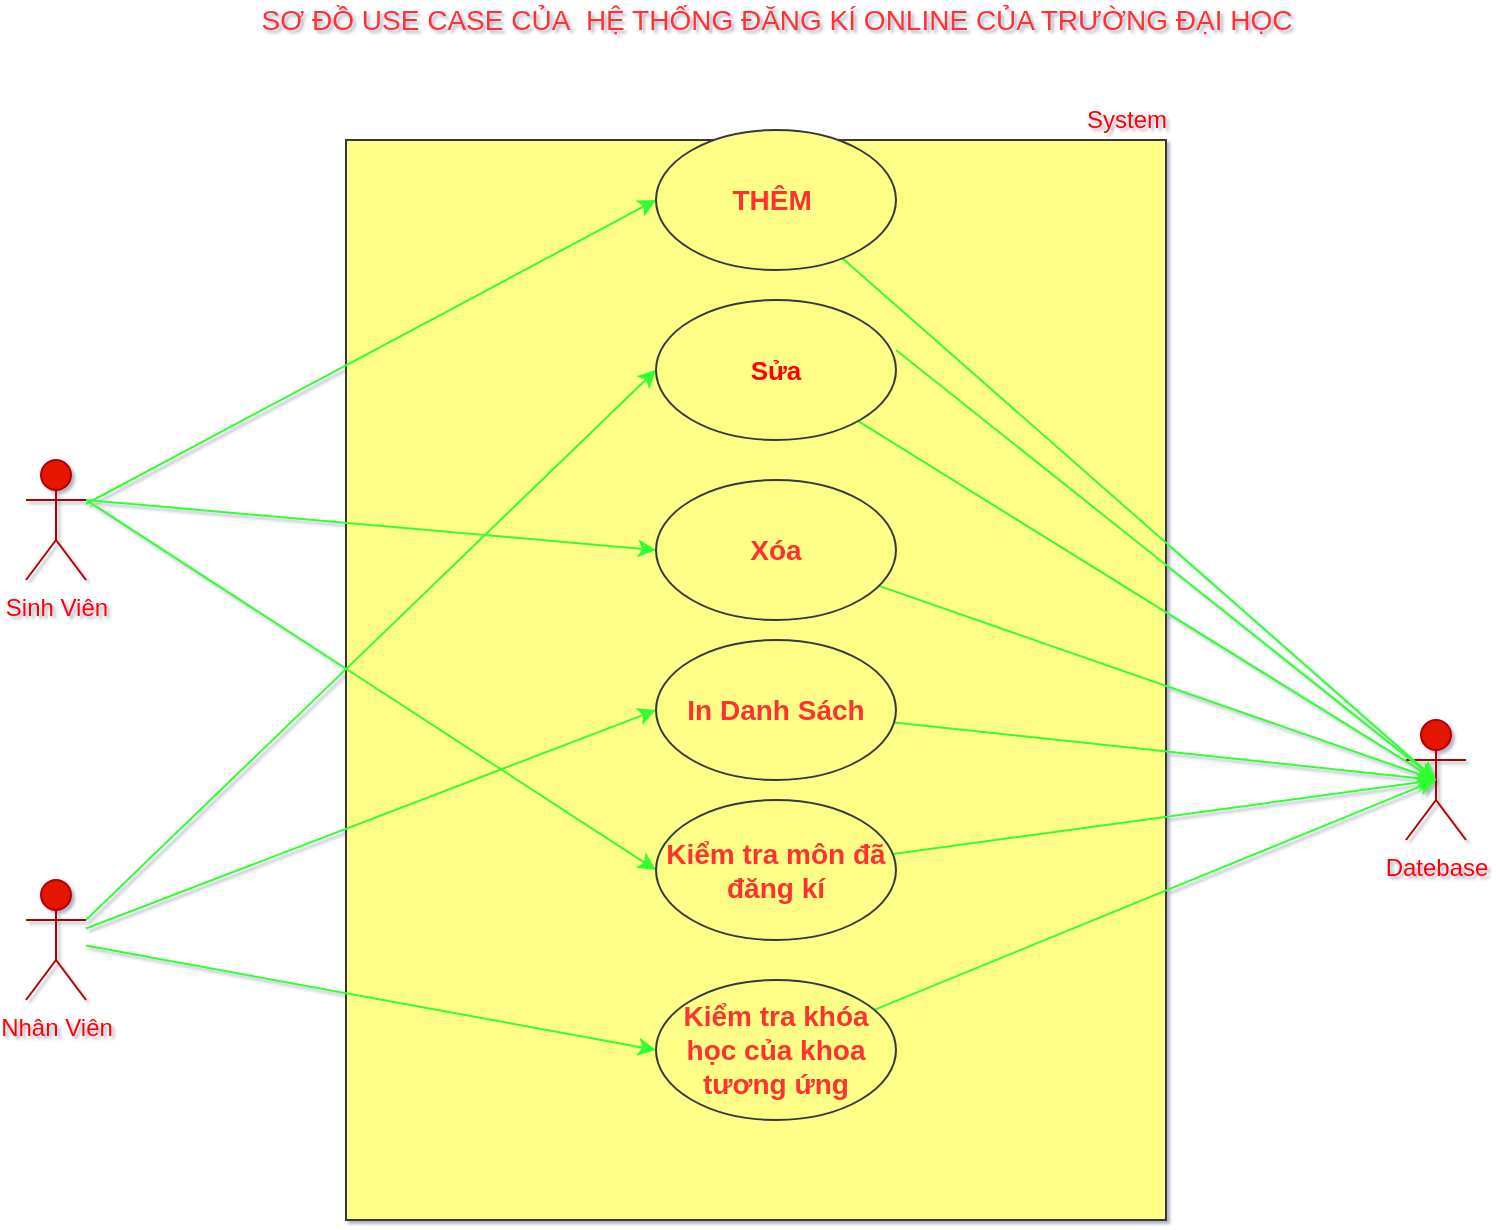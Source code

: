 <mxfile>
    <diagram name="UC lap 1.1" id="BaKB5xQlS7AyTsy6IDyh">
        <mxGraphModel dx="990" dy="567" grid="1" gridSize="10" guides="1" tooltips="1" connect="1" arrows="1" fold="1" page="1" pageScale="1" pageWidth="850" pageHeight="1100" background="#ffffff" math="0" shadow="1">
            <root>
                <mxCell id="HywjJnOVn50r_yaGMCUA-0"/>
                <mxCell id="HywjJnOVn50r_yaGMCUA-1" parent="HywjJnOVn50r_yaGMCUA-0"/>
                <mxCell id="HywjJnOVn50r_yaGMCUA-2" value="" style="whiteSpace=wrap;html=1;fillColor=#ffff88;strokeColor=#36393d;" parent="HywjJnOVn50r_yaGMCUA-1" vertex="1">
                    <mxGeometry x="210" y="110" width="410" height="540" as="geometry"/>
                </mxCell>
                <mxCell id="HywjJnOVn50r_yaGMCUA-6" value="System" style="text;html=1;align=center;verticalAlign=middle;resizable=0;points=[];autosize=1;strokeColor=none;fillColor=none;fontColor=#FF0000;" parent="HywjJnOVn50r_yaGMCUA-1" vertex="1">
                    <mxGeometry x="570" y="90" width="60" height="20" as="geometry"/>
                </mxCell>
                <mxCell id="57SZEl9mLYuHyeJzLV1E-9" style="edgeStyle=none;html=1;entryX=0;entryY=0.5;entryDx=0;entryDy=0;fontColor=#FF0000;strokeColor=#33FF33;" parent="HywjJnOVn50r_yaGMCUA-1" source="HywjJnOVn50r_yaGMCUA-8" target="HywjJnOVn50r_yaGMCUA-14" edge="1">
                    <mxGeometry relative="1" as="geometry"/>
                </mxCell>
                <mxCell id="57SZEl9mLYuHyeJzLV1E-10" style="edgeStyle=none;html=1;exitX=1;exitY=0.333;exitDx=0;exitDy=0;exitPerimeter=0;entryX=0;entryY=0.5;entryDx=0;entryDy=0;fontColor=#FF0000;strokeColor=#33FF33;" parent="HywjJnOVn50r_yaGMCUA-1" source="HywjJnOVn50r_yaGMCUA-8" target="HywjJnOVn50r_yaGMCUA-20" edge="1">
                    <mxGeometry relative="1" as="geometry"/>
                </mxCell>
                <mxCell id="57SZEl9mLYuHyeJzLV1E-15" style="edgeStyle=none;html=1;exitX=1;exitY=0.333;exitDx=0;exitDy=0;exitPerimeter=0;entryX=0;entryY=0.5;entryDx=0;entryDy=0;fontColor=#FF0000;strokeColor=#33FF33;" parent="HywjJnOVn50r_yaGMCUA-1" source="HywjJnOVn50r_yaGMCUA-8" target="57SZEl9mLYuHyeJzLV1E-1" edge="1">
                    <mxGeometry relative="1" as="geometry"/>
                </mxCell>
                <mxCell id="HywjJnOVn50r_yaGMCUA-8" value="&lt;font color=&quot;#ff0000&quot;&gt;Sinh Viên&lt;/font&gt;" style="shape=umlActor;verticalLabelPosition=bottom;verticalAlign=top;html=1;fillColor=#e51400;fontColor=#ffffff;strokeColor=#B20000;" parent="HywjJnOVn50r_yaGMCUA-1" vertex="1">
                    <mxGeometry x="50" y="270" width="30" height="60" as="geometry"/>
                </mxCell>
                <mxCell id="57SZEl9mLYuHyeJzLV1E-12" style="edgeStyle=none;html=1;entryX=0;entryY=0.5;entryDx=0;entryDy=0;fontColor=#FF0000;strokeColor=#33FF33;" parent="HywjJnOVn50r_yaGMCUA-1" source="HywjJnOVn50r_yaGMCUA-11" target="57SZEl9mLYuHyeJzLV1E-0" edge="1">
                    <mxGeometry relative="1" as="geometry"/>
                </mxCell>
                <mxCell id="57SZEl9mLYuHyeJzLV1E-13" style="edgeStyle=none;html=1;entryX=0;entryY=0.5;entryDx=0;entryDy=0;fontColor=#FF0000;strokeColor=#33FF33;" parent="HywjJnOVn50r_yaGMCUA-1" source="HywjJnOVn50r_yaGMCUA-11" target="57SZEl9mLYuHyeJzLV1E-3" edge="1">
                    <mxGeometry relative="1" as="geometry"/>
                </mxCell>
                <mxCell id="57SZEl9mLYuHyeJzLV1E-16" style="edgeStyle=none;html=1;exitX=1;exitY=0.333;exitDx=0;exitDy=0;exitPerimeter=0;entryX=0;entryY=0.5;entryDx=0;entryDy=0;fontColor=#FF0000;strokeColor=#33FF33;" parent="HywjJnOVn50r_yaGMCUA-1" source="HywjJnOVn50r_yaGMCUA-11" target="HywjJnOVn50r_yaGMCUA-18" edge="1">
                    <mxGeometry relative="1" as="geometry"/>
                </mxCell>
                <mxCell id="HywjJnOVn50r_yaGMCUA-11" value="&lt;font color=&quot;#ff0000&quot;&gt;Nhân Viên&lt;/font&gt;" style="shape=umlActor;verticalLabelPosition=bottom;verticalAlign=top;html=1;fillColor=#e51400;fontColor=#ffffff;strokeColor=#B20000;" parent="HywjJnOVn50r_yaGMCUA-1" vertex="1">
                    <mxGeometry x="50" y="480" width="30" height="60" as="geometry"/>
                </mxCell>
                <mxCell id="HywjJnOVn50r_yaGMCUA-12" value="&lt;font color=&quot;#ff0000&quot;&gt;Datebase&lt;/font&gt;" style="shape=umlActor;verticalLabelPosition=bottom;verticalAlign=top;html=1;fillColor=#e51400;fontColor=#ffffff;strokeColor=#B20000;" parent="HywjJnOVn50r_yaGMCUA-1" vertex="1">
                    <mxGeometry x="740" y="400" width="30" height="60" as="geometry"/>
                </mxCell>
                <mxCell id="HywjJnOVn50r_yaGMCUA-13" style="edgeStyle=none;html=1;fontSize=14;fontColor=#FF3333;strokeColor=#33FF33;entryX=0.5;entryY=0.5;entryDx=0;entryDy=0;entryPerimeter=0;" parent="HywjJnOVn50r_yaGMCUA-1" source="HywjJnOVn50r_yaGMCUA-14" target="HywjJnOVn50r_yaGMCUA-12" edge="1">
                    <mxGeometry relative="1" as="geometry">
                        <mxPoint x="580" y="200" as="targetPoint"/>
                    </mxGeometry>
                </mxCell>
                <mxCell id="HywjJnOVn50r_yaGMCUA-14" value="&lt;font color=&quot;#ff3333&quot;&gt;&lt;span style=&quot;font-size: 14px&quot;&gt;&lt;b&gt;THÊM&amp;nbsp;&lt;/b&gt;&lt;/span&gt;&lt;/font&gt;" style="ellipse;whiteSpace=wrap;html=1;fontSize=13;fillColor=#ffff88;strokeColor=#36393d;" parent="HywjJnOVn50r_yaGMCUA-1" vertex="1">
                    <mxGeometry x="365" y="105" width="120" height="70" as="geometry"/>
                </mxCell>
                <mxCell id="HywjJnOVn50r_yaGMCUA-15" style="edgeStyle=none;html=1;exitX=1;exitY=0.5;exitDx=0;exitDy=0;fontSize=14;fontColor=#FF3333;strokeColor=#33FF33;entryX=0.5;entryY=0.5;entryDx=0;entryDy=0;entryPerimeter=0;" parent="HywjJnOVn50r_yaGMCUA-1" target="HywjJnOVn50r_yaGMCUA-12" edge="1">
                    <mxGeometry relative="1" as="geometry">
                        <mxPoint x="670" y="270" as="targetPoint"/>
                        <mxPoint x="485" y="215" as="sourcePoint"/>
                    </mxGeometry>
                </mxCell>
                <mxCell id="HywjJnOVn50r_yaGMCUA-17" style="edgeStyle=none;html=1;entryX=0.5;entryY=0.5;entryDx=0;entryDy=0;entryPerimeter=0;fontSize=14;fontColor=#FF3333;strokeColor=#33FF33;" parent="HywjJnOVn50r_yaGMCUA-1" source="HywjJnOVn50r_yaGMCUA-18" target="HywjJnOVn50r_yaGMCUA-12" edge="1">
                    <mxGeometry relative="1" as="geometry"/>
                </mxCell>
                <mxCell id="HywjJnOVn50r_yaGMCUA-18" value="&lt;font color=&quot;#ff0000&quot;&gt;&lt;b&gt;Sửa&lt;/b&gt;&lt;/font&gt;" style="ellipse;whiteSpace=wrap;html=1;fontSize=13;fillColor=#ffff88;strokeColor=#36393d;" parent="HywjJnOVn50r_yaGMCUA-1" vertex="1">
                    <mxGeometry x="365" y="190" width="120" height="70" as="geometry"/>
                </mxCell>
                <mxCell id="HywjJnOVn50r_yaGMCUA-19" style="edgeStyle=none;html=1;entryX=0.5;entryY=0.5;entryDx=0;entryDy=0;entryPerimeter=0;fontSize=14;fontColor=#FF3333;strokeColor=#33FF33;" parent="HywjJnOVn50r_yaGMCUA-1" source="HywjJnOVn50r_yaGMCUA-20" target="HywjJnOVn50r_yaGMCUA-12" edge="1">
                    <mxGeometry relative="1" as="geometry"/>
                </mxCell>
                <mxCell id="HywjJnOVn50r_yaGMCUA-20" value="&lt;font color=&quot;#ff3333&quot;&gt;&lt;span style=&quot;font-size: 14px&quot;&gt;&lt;b&gt;Xóa&lt;/b&gt;&lt;/span&gt;&lt;/font&gt;" style="ellipse;whiteSpace=wrap;html=1;fontSize=13;fillColor=#ffff88;strokeColor=#36393d;" parent="HywjJnOVn50r_yaGMCUA-1" vertex="1">
                    <mxGeometry x="365" y="280" width="120" height="70" as="geometry"/>
                </mxCell>
                <mxCell id="5IM-y720YFVcqMJ-c1rj-0" value="SƠ ĐỒ USE CASE CỦA&amp;nbsp; HỆ THỐNG ĐĂNG KÍ ONLINE CỦA TRƯỜNG ĐẠI HỌC" style="text;html=1;align=center;verticalAlign=middle;resizable=0;points=[];autosize=1;strokeColor=none;fillColor=none;fontSize=14;fontColor=#FF3333;" parent="HywjJnOVn50r_yaGMCUA-1" vertex="1">
                    <mxGeometry x="160" y="40" width="530" height="20" as="geometry"/>
                </mxCell>
                <mxCell id="57SZEl9mLYuHyeJzLV1E-5" style="edgeStyle=none;html=1;entryX=0.5;entryY=0.5;entryDx=0;entryDy=0;entryPerimeter=0;fontColor=#FF0000;strokeColor=#33FF33;" parent="HywjJnOVn50r_yaGMCUA-1" source="57SZEl9mLYuHyeJzLV1E-0" target="HywjJnOVn50r_yaGMCUA-12" edge="1">
                    <mxGeometry relative="1" as="geometry"/>
                </mxCell>
                <mxCell id="57SZEl9mLYuHyeJzLV1E-0" value="&lt;font color=&quot;#ff3333&quot;&gt;&lt;span style=&quot;font-size: 14px&quot;&gt;&lt;b&gt;In Danh Sách&lt;/b&gt;&lt;/span&gt;&lt;/font&gt;" style="ellipse;whiteSpace=wrap;html=1;fontSize=13;fillColor=#ffff88;strokeColor=#36393d;" parent="HywjJnOVn50r_yaGMCUA-1" vertex="1">
                    <mxGeometry x="365" y="360" width="120" height="70" as="geometry"/>
                </mxCell>
                <mxCell id="57SZEl9mLYuHyeJzLV1E-6" style="edgeStyle=none;html=1;entryX=0.5;entryY=0.5;entryDx=0;entryDy=0;entryPerimeter=0;fontColor=#FF0000;strokeColor=#33FF33;" parent="HywjJnOVn50r_yaGMCUA-1" source="57SZEl9mLYuHyeJzLV1E-1" target="HywjJnOVn50r_yaGMCUA-12" edge="1">
                    <mxGeometry relative="1" as="geometry"/>
                </mxCell>
                <mxCell id="57SZEl9mLYuHyeJzLV1E-1" value="&lt;font color=&quot;#ff3333&quot;&gt;&lt;span style=&quot;font-size: 14px&quot;&gt;&lt;b&gt;Kiểm tra môn đã đăng kí&lt;/b&gt;&lt;/span&gt;&lt;/font&gt;" style="ellipse;whiteSpace=wrap;html=1;fontSize=13;fillColor=#ffff88;strokeColor=#36393d;" parent="HywjJnOVn50r_yaGMCUA-1" vertex="1">
                    <mxGeometry x="365" y="440" width="120" height="70" as="geometry"/>
                </mxCell>
                <mxCell id="57SZEl9mLYuHyeJzLV1E-8" style="edgeStyle=none;html=1;entryX=0.5;entryY=0.5;entryDx=0;entryDy=0;entryPerimeter=0;fontColor=#FF0000;strokeColor=#33FF33;" parent="HywjJnOVn50r_yaGMCUA-1" source="57SZEl9mLYuHyeJzLV1E-3" target="HywjJnOVn50r_yaGMCUA-12" edge="1">
                    <mxGeometry relative="1" as="geometry"/>
                </mxCell>
                <mxCell id="57SZEl9mLYuHyeJzLV1E-3" value="&lt;font color=&quot;#ff3333&quot;&gt;&lt;span style=&quot;font-size: 14px&quot;&gt;&lt;b&gt;Kiểm tra khóa học của khoa tương ứng&lt;/b&gt;&lt;/span&gt;&lt;/font&gt;" style="ellipse;whiteSpace=wrap;html=1;fontSize=13;fillColor=#ffff88;strokeColor=#36393d;" parent="HywjJnOVn50r_yaGMCUA-1" vertex="1">
                    <mxGeometry x="365" y="530" width="120" height="70" as="geometry"/>
                </mxCell>
            </root>
        </mxGraphModel>
    </diagram>
    <diagram id="lmcQw4kvbDphi3jp26cH" name="UC lap 1.2">
        <mxGraphModel dx="990" dy="567" grid="1" gridSize="10" guides="1" tooltips="1" connect="1" arrows="1" fold="1" page="1" pageScale="1" pageWidth="850" pageHeight="1100" background="#ffffff" math="0" shadow="1">
            <root>
                <mxCell id="0"/>
                <mxCell id="1" parent="0"/>
                <mxCell id="6" value="&lt;br&gt;&lt;br&gt;" style="whiteSpace=wrap;html=1;fillColor=#ffff88;strokeColor=#36393d;" parent="1" vertex="1">
                    <mxGeometry x="255" y="130" width="340" height="490" as="geometry"/>
                </mxCell>
                <mxCell id="22" style="edgeStyle=none;html=1;fontSize=14;fontColor=#FF3333;strokeColor=#33FF33;entryX=0;entryY=0.5;entryDx=0;entryDy=0;exitX=0.5;exitY=0.5;exitDx=0;exitDy=0;exitPerimeter=0;" parent="1" source="4" target="19" edge="1">
                    <mxGeometry relative="1" as="geometry"/>
                </mxCell>
                <mxCell id="33" style="edgeStyle=none;html=1;exitX=0.5;exitY=0.5;exitDx=0;exitDy=0;exitPerimeter=0;fontSize=14;fontColor=#FF3333;strokeColor=#33FF33;entryX=0;entryY=0.5;entryDx=0;entryDy=0;" parent="1" source="4" target="21" edge="1">
                    <mxGeometry relative="1" as="geometry"/>
                </mxCell>
                <mxCell id="CKqXCQ0zweLGZ3_orSPS-34" style="edgeStyle=none;html=1;exitX=0.5;exitY=0.5;exitDx=0;exitDy=0;exitPerimeter=0;fontSize=14;fontColor=#FF3333;strokeColor=#33FF33;entryX=0;entryY=0.5;entryDx=0;entryDy=0;" parent="1" source="4" target="CKqXCQ0zweLGZ3_orSPS-33" edge="1">
                    <mxGeometry relative="1" as="geometry"/>
                </mxCell>
                <mxCell id="4" value="&lt;font color=&quot;#ff0000&quot;&gt;Khach Hang Mua&lt;/font&gt;" style="shape=umlActor;verticalLabelPosition=bottom;verticalAlign=top;html=1;fillColor=#e51400;fontColor=#ffffff;strokeColor=#B20000;" parent="1" vertex="1">
                    <mxGeometry x="80" y="350" width="30" height="60" as="geometry"/>
                </mxCell>
                <mxCell id="7" value="System" style="text;html=1;align=center;verticalAlign=middle;resizable=0;points=[];autosize=1;strokeColor=none;fillColor=none;fontColor=#FF0000;" parent="1" vertex="1">
                    <mxGeometry x="535" y="130" width="60" height="20" as="geometry"/>
                </mxCell>
                <mxCell id="31" style="edgeStyle=none;html=1;entryX=0;entryY=0.5;entryDx=0;entryDy=0;fontSize=14;fontColor=#FF3333;strokeColor=#33FF33;" parent="1" source="8" target="18" edge="1">
                    <mxGeometry relative="1" as="geometry"/>
                </mxCell>
                <mxCell id="CKqXCQ0zweLGZ3_orSPS-36" style="edgeStyle=none;html=1;exitX=0.5;exitY=0.5;exitDx=0;exitDy=0;exitPerimeter=0;entryX=0;entryY=0.5;entryDx=0;entryDy=0;fontSize=14;fontColor=#FF3333;strokeColor=#33FF33;" parent="1" source="8" target="CKqXCQ0zweLGZ3_orSPS-33" edge="1">
                    <mxGeometry relative="1" as="geometry"/>
                </mxCell>
                <mxCell id="8" value="&lt;font color=&quot;#ff0000&quot;&gt;Khach Hang Ban&lt;/font&gt;" style="shape=umlActor;verticalLabelPosition=bottom;verticalAlign=top;html=1;fillColor=#e51400;fontColor=#ffffff;strokeColor=#B20000;" parent="1" vertex="1">
                    <mxGeometry x="80" y="220" width="30" height="60" as="geometry"/>
                </mxCell>
                <mxCell id="E8vC2fq5tRSSQcgFJ9qM-34" style="edgeStyle=none;html=1;exitX=0.5;exitY=0.5;exitDx=0;exitDy=0;exitPerimeter=0;entryX=0;entryY=0.5;entryDx=0;entryDy=0;strokeColor=#33FF33;" parent="1" source="9" target="CKqXCQ0zweLGZ3_orSPS-56" edge="1">
                    <mxGeometry relative="1" as="geometry"/>
                </mxCell>
                <mxCell id="E8vC2fq5tRSSQcgFJ9qM-46" style="edgeStyle=none;html=1;exitX=0.5;exitY=0.5;exitDx=0;exitDy=0;exitPerimeter=0;entryX=0.5;entryY=1;entryDx=0;entryDy=0;strokeColor=#33FF33;" parent="1" source="9" target="18" edge="1">
                    <mxGeometry relative="1" as="geometry"/>
                </mxCell>
                <mxCell id="9" value="&lt;font color=&quot;#ff0000&quot;&gt;Cong Ty&lt;/font&gt;" style="shape=umlActor;verticalLabelPosition=bottom;verticalAlign=top;html=1;fillColor=#e51400;fontColor=#ffffff;strokeColor=#B20000;" parent="1" vertex="1">
                    <mxGeometry x="80" y="480" width="30" height="60" as="geometry"/>
                </mxCell>
                <mxCell id="E8vC2fq5tRSSQcgFJ9qM-36" style="edgeStyle=none;html=1;exitX=1;exitY=0.5;exitDx=0;exitDy=0;entryX=0.5;entryY=0.5;entryDx=0;entryDy=0;entryPerimeter=0;strokeColor=#66FF66;" parent="1" source="18" target="TRkGjYj2hW8KchIMApZH-34" edge="1">
                    <mxGeometry relative="1" as="geometry">
                        <mxPoint x="720" y="350" as="targetPoint"/>
                    </mxGeometry>
                </mxCell>
                <mxCell id="18" value="&lt;font color=&quot;#ff3333&quot;&gt;&lt;span style=&quot;font-size: 14px&quot;&gt;&lt;b&gt;Cung Cấp Thông Tin Căn Nhà&lt;/b&gt;&lt;/span&gt;&lt;/font&gt;" style="ellipse;whiteSpace=wrap;html=1;fontSize=13;fillColor=#ffff88;strokeColor=#36393d;" parent="1" vertex="1">
                    <mxGeometry x="358" y="240" width="135" height="100" as="geometry"/>
                </mxCell>
                <mxCell id="E8vC2fq5tRSSQcgFJ9qM-38" style="edgeStyle=none;html=1;exitX=1;exitY=0.5;exitDx=0;exitDy=0;entryX=0.5;entryY=0.5;entryDx=0;entryDy=0;entryPerimeter=0;strokeColor=#66FF66;" parent="1" source="19" target="TRkGjYj2hW8KchIMApZH-34" edge="1">
                    <mxGeometry relative="1" as="geometry">
                        <mxPoint x="730" y="350" as="targetPoint"/>
                    </mxGeometry>
                </mxCell>
                <mxCell id="19" value="&lt;font color=&quot;#ff3333&quot;&gt;&lt;span style=&quot;font-size: 14px&quot;&gt;&lt;b&gt;Tìm Kiếm Căn Nhà&lt;/b&gt;&lt;/span&gt;&lt;/font&gt;" style="ellipse;whiteSpace=wrap;html=1;fontSize=13;fillColor=#ffff88;strokeColor=#36393d;" parent="1" vertex="1">
                    <mxGeometry x="365" y="450" width="120" height="70" as="geometry"/>
                </mxCell>
                <mxCell id="E8vC2fq5tRSSQcgFJ9qM-39" style="edgeStyle=none;html=1;exitX=1;exitY=0.5;exitDx=0;exitDy=0;entryX=0.5;entryY=0.5;entryDx=0;entryDy=0;entryPerimeter=0;strokeColor=#66FF66;" parent="1" source="21" target="TRkGjYj2hW8KchIMApZH-34" edge="1">
                    <mxGeometry relative="1" as="geometry"/>
                </mxCell>
                <mxCell id="21" value="&lt;font color=&quot;#ff3333&quot;&gt;&lt;span style=&quot;font-size: 14px&quot;&gt;&lt;b&gt;Chọn Mua&lt;/b&gt;&lt;/span&gt;&lt;/font&gt;&lt;span style=&quot;color: rgba(0 , 0 , 0 , 0) ; font-family: monospace ; font-size: 0px&quot;&gt;%3CmxGraphModel%3E%3Croot%3E%3CmxCell%20id%3D%220%22%2F%3E%3CmxCell%20id%3D%221%22%20parent%3D%220%22%2F%3E%3CmxCell%20id%3D%222%22%20value%3D%22%26lt%3Bfont%20color%3D%26quot%3B%23ff3333%26quot%3B%20size%3D%26quot%3B1%26quot%3B%26gt%3B%26lt%3Bb%20style%3D%26quot%3Bfont-size%3A%2014px%26quot%3B%26gt%3BCung%20cap%20thong%20tin%26lt%3B%2Fb%26gt%3B%26lt%3B%2Ffont%26gt%3B%22%20style%3D%22ellipse%3BwhiteSpace%3Dwrap%3Bhtml%3D1%3BfontSize%3D13%3BfillColor%3D%23ffff88%3BstrokeColor%3D%2336393d%3B%22%20vertex%3D%221%22%20parent%3D%221%22%3E%3CmxGeometry%20x%3D%22375%22%20y%3D%22210%22%20width%3D%22120%22%20height%3D%2270%22%20as%3D%22geometry%22%2F%3E%3C%2FmxCell%3E%3C%2Froot%3E%3C%2FmxGraphModel%3E&lt;/span&gt;" style="ellipse;whiteSpace=wrap;html=1;fontSize=13;fillColor=#ffff88;strokeColor=#36393d;" parent="1" vertex="1">
                    <mxGeometry x="365" y="540" width="120" height="70" as="geometry"/>
                </mxCell>
                <mxCell id="oj7GwHbFs0XgpvPDN98D-33" value="SƠ ĐỒ USE CASE CỦA CÔNG TY KINH DOANH BẤT ĐỘNG SẢN&amp;nbsp;" style="text;html=1;align=center;verticalAlign=middle;resizable=0;points=[];autosize=1;strokeColor=none;fillColor=none;fontSize=14;fontColor=#FF3333;" parent="1" vertex="1">
                    <mxGeometry x="205" y="90" width="440" height="20" as="geometry"/>
                </mxCell>
                <mxCell id="E8vC2fq5tRSSQcgFJ9qM-35" style="edgeStyle=none;html=1;exitX=1;exitY=0.5;exitDx=0;exitDy=0;entryX=0.5;entryY=0.5;entryDx=0;entryDy=0;entryPerimeter=0;strokeColor=#66FF66;" parent="1" source="CKqXCQ0zweLGZ3_orSPS-33" target="TRkGjYj2hW8KchIMApZH-34" edge="1">
                    <mxGeometry relative="1" as="geometry"/>
                </mxCell>
                <mxCell id="CKqXCQ0zweLGZ3_orSPS-33" value="&lt;font color=&quot;#ff0000&quot;&gt;&lt;b&gt;Đăng Nhập&lt;/b&gt;&lt;/font&gt;" style="ellipse;whiteSpace=wrap;html=1;fontSize=13;fillColor=#ffff88;strokeColor=#36393d;" parent="1" vertex="1">
                    <mxGeometry x="365" y="140" width="120" height="70" as="geometry"/>
                </mxCell>
                <mxCell id="CKqXCQ0zweLGZ3_orSPS-42" value="" style="endArrow=none;dashed=1;html=1;fontSize=14;fontColor=#FF0000;strokeColor=#33FF33;exitX=0;exitY=0;exitDx=0;exitDy=0;entryX=0;entryY=1;entryDx=0;entryDy=0;" parent="1" source="21" target="CKqXCQ0zweLGZ3_orSPS-33" edge="1">
                    <mxGeometry width="50" height="50" relative="1" as="geometry">
                        <mxPoint x="500" y="510" as="sourcePoint"/>
                        <mxPoint x="550" y="460" as="targetPoint"/>
                        <Array as="points">
                            <mxPoint x="290" y="410"/>
                        </Array>
                    </mxGeometry>
                </mxCell>
                <mxCell id="CKqXCQ0zweLGZ3_orSPS-49" value="" style="endArrow=classic;html=1;fontSize=14;fontColor=#FF0000;strokeColor=#33FF33;entryX=0;entryY=1;entryDx=0;entryDy=0;" parent="1" target="CKqXCQ0zweLGZ3_orSPS-33" edge="1">
                    <mxGeometry width="50" height="50" relative="1" as="geometry">
                        <mxPoint x="360" y="250" as="sourcePoint"/>
                        <mxPoint x="550" y="480" as="targetPoint"/>
                    </mxGeometry>
                </mxCell>
                <mxCell id="CKqXCQ0zweLGZ3_orSPS-55" value="&lt;span style=&quot;color: rgb(255, 0, 0); font-family: helvetica; font-size: 14px; font-style: normal; font-weight: 400; letter-spacing: normal; text-align: center; text-indent: 0px; text-transform: none; word-spacing: 0px; background-color: rgb(255, 255, 102); display: inline; float: none;&quot;&gt;&amp;lt;&amp;lt;includes&amp;gt;&amp;gt;&lt;/span&gt;" style="text;whiteSpace=wrap;html=1;fontSize=14;fontColor=#FF0000;" parent="1" vertex="1">
                    <mxGeometry x="270" y="340" width="110" height="30" as="geometry"/>
                </mxCell>
                <mxCell id="E8vC2fq5tRSSQcgFJ9qM-37" style="edgeStyle=none;html=1;exitX=1;exitY=0.5;exitDx=0;exitDy=0;entryX=0.5;entryY=0.5;entryDx=0;entryDy=0;entryPerimeter=0;strokeColor=#66FF66;" parent="1" source="CKqXCQ0zweLGZ3_orSPS-56" target="TRkGjYj2hW8KchIMApZH-34" edge="1">
                    <mxGeometry relative="1" as="geometry"/>
                </mxCell>
                <mxCell id="CKqXCQ0zweLGZ3_orSPS-56" value="&lt;font color=&quot;#ff3333&quot;&gt;&lt;span style=&quot;font-size: 14px&quot;&gt;&lt;b&gt;Đăng bán&lt;/b&gt;&lt;/span&gt;&lt;/font&gt;" style="ellipse;whiteSpace=wrap;html=1;fontSize=13;fillColor=#ffff88;strokeColor=#36393d;" parent="1" vertex="1">
                    <mxGeometry x="365" y="370" width="120" height="70" as="geometry"/>
                </mxCell>
                <mxCell id="TRkGjYj2hW8KchIMApZH-34" value="&lt;font color=&quot;#ff0000&quot;&gt;Database&lt;br&gt;&lt;br&gt;&lt;/font&gt;" style="shape=umlActor;verticalLabelPosition=bottom;verticalAlign=top;html=1;fillColor=#e51400;fontColor=#ffffff;strokeColor=#B20000;" parent="1" vertex="1">
                    <mxGeometry x="710" y="325" width="30" height="60" as="geometry"/>
                </mxCell>
                <mxCell id="E8vC2fq5tRSSQcgFJ9qM-40" value="" style="endArrow=none;dashed=1;html=1;fontSize=14;fontColor=#FF0000;strokeColor=#33FF33;exitX=1;exitY=1;exitDx=0;exitDy=0;entryX=1;entryY=1;entryDx=0;entryDy=0;" parent="1" source="18" target="CKqXCQ0zweLGZ3_orSPS-33" edge="1">
                    <mxGeometry width="50" height="50" relative="1" as="geometry">
                        <mxPoint x="392.574" y="560.251" as="sourcePoint"/>
                        <mxPoint x="392.574" y="209.749" as="targetPoint"/>
                        <Array as="points">
                            <mxPoint x="550" y="270"/>
                        </Array>
                    </mxGeometry>
                </mxCell>
                <mxCell id="E8vC2fq5tRSSQcgFJ9qM-41" value="&lt;span style=&quot;color: rgb(255, 0, 0); font-family: helvetica; font-size: 14px; font-style: normal; font-weight: 400; letter-spacing: normal; text-align: center; text-indent: 0px; text-transform: none; word-spacing: 0px; background-color: rgb(255, 255, 102); display: inline; float: none;&quot;&gt;&amp;lt;&amp;lt;includes&amp;gt;&amp;gt;&lt;/span&gt;" style="text;whiteSpace=wrap;html=1;fontSize=14;fontColor=#FF0000;" parent="1" vertex="1">
                    <mxGeometry x="450" y="210" width="110" height="30" as="geometry"/>
                </mxCell>
                <mxCell id="E8vC2fq5tRSSQcgFJ9qM-43" value="" style="endArrow=classic;html=1;fontSize=14;fontColor=#FF0000;strokeColor=#33FF33;entryX=1;entryY=1;entryDx=0;entryDy=0;" parent="1" source="E8vC2fq5tRSSQcgFJ9qM-41" target="CKqXCQ0zweLGZ3_orSPS-33" edge="1">
                    <mxGeometry width="50" height="50" relative="1" as="geometry">
                        <mxPoint x="370" y="260" as="sourcePoint"/>
                        <mxPoint x="392.574" y="209.749" as="targetPoint"/>
                    </mxGeometry>
                </mxCell>
                <mxCell id="E8vC2fq5tRSSQcgFJ9qM-44" value="" style="endArrow=none;dashed=1;html=1;fontSize=14;fontColor=#FF0000;strokeColor=#33FF33;exitX=1;exitY=0;exitDx=0;exitDy=0;entryX=1;entryY=1;entryDx=0;entryDy=0;" parent="1" source="CKqXCQ0zweLGZ3_orSPS-56" edge="1">
                    <mxGeometry width="50" height="50" relative="1" as="geometry">
                        <mxPoint x="483.052" y="335.487" as="sourcePoint"/>
                        <mxPoint x="477.426" y="209.749" as="targetPoint"/>
                        <Array as="points">
                            <mxPoint x="570" y="370"/>
                        </Array>
                    </mxGeometry>
                </mxCell>
                <mxCell id="E8vC2fq5tRSSQcgFJ9qM-45" value="&lt;span style=&quot;color: rgb(255, 0, 0); font-family: helvetica; font-size: 14px; font-style: normal; font-weight: 400; letter-spacing: normal; text-align: center; text-indent: 0px; text-transform: none; word-spacing: 0px; background-color: rgb(255, 255, 102); display: inline; float: none;&quot;&gt;&amp;lt;&amp;lt;includes&amp;gt;&amp;gt;&lt;/span&gt;" style="text;whiteSpace=wrap;html=1;fontSize=14;fontColor=#FF0000;" parent="1" vertex="1">
                    <mxGeometry x="493" y="320" width="110" height="30" as="geometry"/>
                </mxCell>
            </root>
        </mxGraphModel>
    </diagram>
    <diagram name="UC lap 1.3" id="aLerm6YM1R3cJ49Gw85k">
        <mxGraphModel dx="990" dy="567" grid="1" gridSize="10" guides="1" tooltips="1" connect="1" arrows="1" fold="1" page="1" pageScale="1" pageWidth="850" pageHeight="1100" background="#ffffff" math="0" shadow="1">
            <root>
                <mxCell id="0dL-zO5Dm2OIh3HviiRP-0"/>
                <mxCell id="0dL-zO5Dm2OIh3HviiRP-1" parent="0dL-zO5Dm2OIh3HviiRP-0"/>
                <mxCell id="0dL-zO5Dm2OIh3HviiRP-2" value="" style="whiteSpace=wrap;html=1;fillColor=#ffff88;strokeColor=#36393d;" parent="0dL-zO5Dm2OIh3HviiRP-1" vertex="1">
                    <mxGeometry x="190" y="50" width="480" height="860" as="geometry"/>
                </mxCell>
                <mxCell id="IfrcRy9oZ4zMCc9EystK-19" style="edgeStyle=none;html=1;exitX=0.5;exitY=0.5;exitDx=0;exitDy=0;exitPerimeter=0;entryX=0;entryY=0.5;entryDx=0;entryDy=0;fontColor=#FF3333;strokeColor=#33FF33;" parent="0dL-zO5Dm2OIh3HviiRP-1" source="0dL-zO5Dm2OIh3HviiRP-5" target="IfrcRy9oZ4zMCc9EystK-5" edge="1">
                    <mxGeometry relative="1" as="geometry"/>
                </mxCell>
                <mxCell id="IfrcRy9oZ4zMCc9EystK-20" style="edgeStyle=none;html=1;exitX=0.5;exitY=0.5;exitDx=0;exitDy=0;exitPerimeter=0;entryX=0;entryY=0.5;entryDx=0;entryDy=0;fontColor=#FF3333;strokeColor=#33FF33;" parent="0dL-zO5Dm2OIh3HviiRP-1" source="0dL-zO5Dm2OIh3HviiRP-5" target="IfrcRy9oZ4zMCc9EystK-0" edge="1">
                    <mxGeometry relative="1" as="geometry"/>
                </mxCell>
                <mxCell id="IfrcRy9oZ4zMCc9EystK-21" style="edgeStyle=none;html=1;exitX=0.5;exitY=0.5;exitDx=0;exitDy=0;exitPerimeter=0;entryX=0;entryY=0.5;entryDx=0;entryDy=0;fontColor=#FF3333;strokeColor=#33FF33;" parent="0dL-zO5Dm2OIh3HviiRP-1" source="0dL-zO5Dm2OIh3HviiRP-5" target="IfrcRy9oZ4zMCc9EystK-3" edge="1">
                    <mxGeometry relative="1" as="geometry"/>
                </mxCell>
                <mxCell id="IfrcRy9oZ4zMCc9EystK-22" style="edgeStyle=none;html=1;exitX=0.5;exitY=0.5;exitDx=0;exitDy=0;exitPerimeter=0;entryX=0;entryY=0.5;entryDx=0;entryDy=0;fontColor=#FF3333;strokeColor=#33FF33;" parent="0dL-zO5Dm2OIh3HviiRP-1" source="0dL-zO5Dm2OIh3HviiRP-5" target="IfrcRy9oZ4zMCc9EystK-4" edge="1">
                    <mxGeometry relative="1" as="geometry"/>
                </mxCell>
                <mxCell id="IfrcRy9oZ4zMCc9EystK-23" style="edgeStyle=none;html=1;exitX=0.5;exitY=0.5;exitDx=0;exitDy=0;exitPerimeter=0;entryX=0;entryY=0.5;entryDx=0;entryDy=0;fontColor=#FF3333;strokeColor=#33FF33;" parent="0dL-zO5Dm2OIh3HviiRP-1" source="0dL-zO5Dm2OIh3HviiRP-5" target="0dL-zO5Dm2OIh3HviiRP-20" edge="1">
                    <mxGeometry relative="1" as="geometry"/>
                </mxCell>
                <mxCell id="IfrcRy9oZ4zMCc9EystK-24" style="edgeStyle=none;html=1;exitX=0.5;exitY=0.5;exitDx=0;exitDy=0;exitPerimeter=0;entryX=0;entryY=0.5;entryDx=0;entryDy=0;fontColor=#FF3333;strokeColor=#33FF33;" parent="0dL-zO5Dm2OIh3HviiRP-1" source="0dL-zO5Dm2OIh3HviiRP-5" target="IfrcRy9oZ4zMCc9EystK-1" edge="1">
                    <mxGeometry relative="1" as="geometry"/>
                </mxCell>
                <mxCell id="0dL-zO5Dm2OIh3HviiRP-5" value="&lt;font color=&quot;#ff0000&quot;&gt;Quan Li&lt;/font&gt;" style="shape=umlActor;verticalLabelPosition=bottom;verticalAlign=top;html=1;fillColor=#e51400;fontColor=#ffffff;strokeColor=#B20000;" parent="0dL-zO5Dm2OIh3HviiRP-1" vertex="1">
                    <mxGeometry x="20" y="560" width="30" height="60" as="geometry"/>
                </mxCell>
                <mxCell id="0dL-zO5Dm2OIh3HviiRP-6" value="System" style="text;html=1;align=center;verticalAlign=middle;resizable=0;points=[];autosize=1;strokeColor=none;fillColor=none;fontColor=#FF0000;" parent="0dL-zO5Dm2OIh3HviiRP-1" vertex="1">
                    <mxGeometry x="610" y="50" width="60" height="20" as="geometry"/>
                </mxCell>
                <mxCell id="IfrcRy9oZ4zMCc9EystK-16" style="edgeStyle=none;html=1;exitX=0.5;exitY=0.5;exitDx=0;exitDy=0;exitPerimeter=0;entryX=0;entryY=0.5;entryDx=0;entryDy=0;fontColor=#FF3333;strokeColor=#33FF33;" parent="0dL-zO5Dm2OIh3HviiRP-1" source="0dL-zO5Dm2OIh3HviiRP-8" target="0dL-zO5Dm2OIh3HviiRP-14" edge="1">
                    <mxGeometry relative="1" as="geometry"/>
                </mxCell>
                <mxCell id="IfrcRy9oZ4zMCc9EystK-17" style="edgeStyle=none;html=1;exitX=0.5;exitY=0.5;exitDx=0;exitDy=0;exitPerimeter=0;entryX=0;entryY=0.5;entryDx=0;entryDy=0;fontColor=#FF3333;strokeColor=#33FF33;" parent="0dL-zO5Dm2OIh3HviiRP-1" source="0dL-zO5Dm2OIh3HviiRP-8" target="0dL-zO5Dm2OIh3HviiRP-16" edge="1">
                    <mxGeometry relative="1" as="geometry"/>
                </mxCell>
                <mxCell id="0dL-zO5Dm2OIh3HviiRP-8" value="&lt;font color=&quot;#ff0000&quot;&gt;Khach Hang&lt;/font&gt;" style="shape=umlActor;verticalLabelPosition=bottom;verticalAlign=top;html=1;fillColor=#e51400;fontColor=#ffffff;strokeColor=#B20000;" parent="0dL-zO5Dm2OIh3HviiRP-1" vertex="1">
                    <mxGeometry x="30" y="145" width="30" height="60" as="geometry"/>
                </mxCell>
                <mxCell id="0dL-zO5Dm2OIh3HviiRP-12" value="&lt;font color=&quot;#ff0000&quot;&gt;Datebase&lt;/font&gt;" style="shape=umlActor;verticalLabelPosition=bottom;verticalAlign=top;html=1;fillColor=#e51400;fontColor=#ffffff;strokeColor=#B20000;" parent="0dL-zO5Dm2OIh3HviiRP-1" vertex="1">
                    <mxGeometry x="800" y="425" width="30" height="60" as="geometry"/>
                </mxCell>
                <mxCell id="0dL-zO5Dm2OIh3HviiRP-14" value="&lt;b&gt;&lt;font color=&quot;#ff3333&quot;&gt;Mượn ĐĨa&lt;/font&gt;&lt;/b&gt;" style="ellipse;whiteSpace=wrap;html=1;fontSize=13;fillColor=#ffff88;strokeColor=#36393d;" parent="0dL-zO5Dm2OIh3HviiRP-1" vertex="1">
                    <mxGeometry x="270" y="60" width="120" height="70" as="geometry"/>
                </mxCell>
                <mxCell id="0dL-zO5Dm2OIh3HviiRP-16" value="&lt;font color=&quot;#ff3333&quot;&gt;&lt;span style=&quot;font-size: 14px&quot;&gt;&lt;b&gt;Trả Đĩa&lt;/b&gt;&lt;/span&gt;&lt;/font&gt;" style="ellipse;whiteSpace=wrap;html=1;fontSize=13;fillColor=#ffff88;strokeColor=#36393d;" parent="0dL-zO5Dm2OIh3HviiRP-1" vertex="1">
                    <mxGeometry x="270" y="205" width="120" height="70" as="geometry"/>
                </mxCell>
                <mxCell id="32CurcwOx7G0e572XrAO-2" style="edgeStyle=none;html=1;exitX=1;exitY=0.5;exitDx=0;exitDy=0;entryX=0.5;entryY=0.5;entryDx=0;entryDy=0;entryPerimeter=0;strokeColor=#33FF33;" parent="0dL-zO5Dm2OIh3HviiRP-1" source="0dL-zO5Dm2OIh3HviiRP-18" target="0dL-zO5Dm2OIh3HviiRP-12" edge="1">
                    <mxGeometry relative="1" as="geometry"/>
                </mxCell>
                <mxCell id="0dL-zO5Dm2OIh3HviiRP-18" value="&lt;font color=&quot;#ff3333&quot;&gt;&lt;span style=&quot;font-size: 14px&quot;&gt;&lt;b&gt;Đóng phạt&lt;/b&gt;&lt;/span&gt;&lt;/font&gt;" style="ellipse;whiteSpace=wrap;html=1;fontSize=13;fillColor=#ffff88;strokeColor=#36393d;" parent="0dL-zO5Dm2OIh3HviiRP-1" vertex="1">
                    <mxGeometry x="490" y="205" width="120" height="70" as="geometry"/>
                </mxCell>
                <mxCell id="0dL-zO5Dm2OIh3HviiRP-19" style="edgeStyle=none;html=1;entryX=0.5;entryY=0.5;entryDx=0;entryDy=0;entryPerimeter=0;fontSize=14;fontColor=#FF3333;strokeColor=#33FF33;" parent="0dL-zO5Dm2OIh3HviiRP-1" source="0dL-zO5Dm2OIh3HviiRP-20" target="0dL-zO5Dm2OIh3HviiRP-12" edge="1">
                    <mxGeometry relative="1" as="geometry"/>
                </mxCell>
                <mxCell id="IfrcRy9oZ4zMCc9EystK-14" style="edgeStyle=none;html=1;exitX=1;exitY=0.5;exitDx=0;exitDy=0;fontColor=#FF3333;strokeColor=#33FF33;entryX=0.5;entryY=0.5;entryDx=0;entryDy=0;entryPerimeter=0;" parent="0dL-zO5Dm2OIh3HviiRP-1" source="0dL-zO5Dm2OIh3HviiRP-20" target="0dL-zO5Dm2OIh3HviiRP-12" edge="1">
                    <mxGeometry relative="1" as="geometry">
                        <mxPoint x="740" y="440" as="targetPoint"/>
                    </mxGeometry>
                </mxCell>
                <mxCell id="0dL-zO5Dm2OIh3HviiRP-20" value="&lt;font color=&quot;#ff3333&quot;&gt;&lt;span style=&quot;font-size: 14px&quot;&gt;&lt;b&gt;Kiểm tra ngày mượn&lt;/b&gt;&lt;/span&gt;&lt;/font&gt;" style="ellipse;whiteSpace=wrap;html=1;fontSize=13;fillColor=#ffff88;strokeColor=#36393d;" parent="0dL-zO5Dm2OIh3HviiRP-1" vertex="1">
                    <mxGeometry x="370" y="730" width="120" height="70" as="geometry"/>
                </mxCell>
                <mxCell id="IfrcRy9oZ4zMCc9EystK-11" style="edgeStyle=none;html=1;exitX=1;exitY=0.5;exitDx=0;exitDy=0;entryX=0.5;entryY=0.5;entryDx=0;entryDy=0;entryPerimeter=0;fontColor=#FF3333;strokeColor=#33FF33;" parent="0dL-zO5Dm2OIh3HviiRP-1" source="IfrcRy9oZ4zMCc9EystK-0" target="0dL-zO5Dm2OIh3HviiRP-12" edge="1">
                    <mxGeometry relative="1" as="geometry"/>
                </mxCell>
                <mxCell id="IfrcRy9oZ4zMCc9EystK-0" value="&lt;font color=&quot;#ff3333&quot;&gt;&lt;span style=&quot;font-size: 14px&quot;&gt;&lt;b&gt;Kiểm tra đĩa trong cửa hàng&lt;/b&gt;&lt;/span&gt;&lt;/font&gt;" style="ellipse;whiteSpace=wrap;html=1;fontSize=13;fillColor=#ffff88;strokeColor=#36393d;" parent="0dL-zO5Dm2OIh3HviiRP-1" vertex="1">
                    <mxGeometry x="370" y="420" width="120" height="70" as="geometry"/>
                </mxCell>
                <mxCell id="IfrcRy9oZ4zMCc9EystK-15" style="edgeStyle=none;html=1;exitX=1;exitY=0.5;exitDx=0;exitDy=0;entryX=0.5;entryY=0.5;entryDx=0;entryDy=0;entryPerimeter=0;fontColor=#FF3333;strokeColor=#33FF33;" parent="0dL-zO5Dm2OIh3HviiRP-1" source="IfrcRy9oZ4zMCc9EystK-1" target="0dL-zO5Dm2OIh3HviiRP-12" edge="1">
                    <mxGeometry relative="1" as="geometry"/>
                </mxCell>
                <mxCell id="IfrcRy9oZ4zMCc9EystK-1" value="&lt;font color=&quot;#ff3333&quot;&gt;&lt;span style=&quot;font-size: 14px&quot;&gt;&lt;b&gt;In danh sách khách mượn&lt;/b&gt;&lt;/span&gt;&lt;/font&gt;" style="ellipse;whiteSpace=wrap;html=1;fontSize=13;fillColor=#ffff88;strokeColor=#36393d;" parent="0dL-zO5Dm2OIh3HviiRP-1" vertex="1">
                    <mxGeometry x="370" y="830" width="120" height="70" as="geometry"/>
                </mxCell>
                <mxCell id="IfrcRy9oZ4zMCc9EystK-12" style="edgeStyle=none;html=1;exitX=1;exitY=0.5;exitDx=0;exitDy=0;fontColor=#FF3333;strokeColor=#33FF33;entryX=0.5;entryY=0.5;entryDx=0;entryDy=0;entryPerimeter=0;" parent="0dL-zO5Dm2OIh3HviiRP-1" source="IfrcRy9oZ4zMCc9EystK-3" target="0dL-zO5Dm2OIh3HviiRP-12" edge="1">
                    <mxGeometry relative="1" as="geometry">
                        <mxPoint x="750" y="440" as="targetPoint"/>
                    </mxGeometry>
                </mxCell>
                <mxCell id="IfrcRy9oZ4zMCc9EystK-3" value="&lt;font color=&quot;#ff3333&quot;&gt;&lt;span style=&quot;font-size: 14px&quot;&gt;&lt;b&gt;Phân loại đĩa&lt;/b&gt;&lt;/span&gt;&lt;/font&gt;" style="ellipse;whiteSpace=wrap;html=1;fontSize=13;fillColor=#ffff88;strokeColor=#36393d;" parent="0dL-zO5Dm2OIh3HviiRP-1" vertex="1">
                    <mxGeometry x="370" y="525" width="120" height="70" as="geometry"/>
                </mxCell>
                <mxCell id="IfrcRy9oZ4zMCc9EystK-13" style="edgeStyle=none;html=1;exitX=1;exitY=0.5;exitDx=0;exitDy=0;fontColor=#FF3333;strokeColor=#33FF33;entryX=0.5;entryY=0.5;entryDx=0;entryDy=0;entryPerimeter=0;" parent="0dL-zO5Dm2OIh3HviiRP-1" source="IfrcRy9oZ4zMCc9EystK-4" target="0dL-zO5Dm2OIh3HviiRP-12" edge="1">
                    <mxGeometry relative="1" as="geometry">
                        <mxPoint x="740" y="440" as="targetPoint"/>
                    </mxGeometry>
                </mxCell>
                <mxCell id="IfrcRy9oZ4zMCc9EystK-4" value="&lt;font color=&quot;#ff3333&quot;&gt;&lt;span style=&quot;font-size: 14px&quot;&gt;&lt;b&gt;Xóa đĩa&amp;nbsp;&lt;/b&gt;&lt;/span&gt;&lt;/font&gt;" style="ellipse;whiteSpace=wrap;html=1;fontSize=13;fillColor=#ffff88;strokeColor=#36393d;" parent="0dL-zO5Dm2OIh3HviiRP-1" vertex="1">
                    <mxGeometry x="370" y="630" width="120" height="70" as="geometry"/>
                </mxCell>
                <mxCell id="IfrcRy9oZ4zMCc9EystK-10" style="edgeStyle=none;html=1;exitX=1;exitY=0.5;exitDx=0;exitDy=0;fontColor=#FF3333;strokeColor=#33FF33;entryX=0.5;entryY=0.5;entryDx=0;entryDy=0;entryPerimeter=0;" parent="0dL-zO5Dm2OIh3HviiRP-1" source="IfrcRy9oZ4zMCc9EystK-5" target="0dL-zO5Dm2OIh3HviiRP-12" edge="1">
                    <mxGeometry relative="1" as="geometry">
                        <mxPoint x="740" y="440" as="targetPoint"/>
                    </mxGeometry>
                </mxCell>
                <mxCell id="IfrcRy9oZ4zMCc9EystK-5" value="&lt;font color=&quot;#ff3333&quot;&gt;&lt;span style=&quot;font-size: 14px&quot;&gt;&lt;b&gt;Thêm thông tin thành viên mới&lt;/b&gt;&lt;/span&gt;&lt;/font&gt;" style="ellipse;whiteSpace=wrap;html=1;fontSize=13;fillColor=#ffff88;strokeColor=#36393d;" parent="0dL-zO5Dm2OIh3HviiRP-1" vertex="1">
                    <mxGeometry x="370" y="330" width="120" height="70" as="geometry"/>
                </mxCell>
                <mxCell id="qepGq0Yvv-wiaq2SLTRf-0" value="SƠ ĐỒ USE CASE CỦA HỆ THỐNG CỬA HÀNG VIDEO&amp;nbsp;" style="text;html=1;align=center;verticalAlign=middle;resizable=0;points=[];autosize=1;strokeColor=none;fillColor=none;fontSize=14;fontColor=#FF3333;" parent="0dL-zO5Dm2OIh3HviiRP-1" vertex="1">
                    <mxGeometry x="235" y="10" width="380" height="20" as="geometry"/>
                </mxCell>
                <mxCell id="32CurcwOx7G0e572XrAO-3" style="edgeStyle=none;html=1;entryX=0.5;entryY=0.5;entryDx=0;entryDy=0;entryPerimeter=0;strokeColor=#00FF00;" parent="0dL-zO5Dm2OIh3HviiRP-1" source="32CurcwOx7G0e572XrAO-0" target="0dL-zO5Dm2OIh3HviiRP-12" edge="1">
                    <mxGeometry relative="1" as="geometry"/>
                </mxCell>
                <mxCell id="32CurcwOx7G0e572XrAO-0" value="&lt;font color=&quot;#ff3333&quot;&gt;&lt;span style=&quot;font-size: 14px&quot;&gt;&lt;b&gt;Kiểm tra thành viên&lt;/b&gt;&lt;/span&gt;&lt;/font&gt;" style="ellipse;whiteSpace=wrap;html=1;fontSize=13;fillColor=#ffff88;strokeColor=#36393d;" parent="0dL-zO5Dm2OIh3HviiRP-1" vertex="1">
                    <mxGeometry x="490" y="60" width="120" height="70" as="geometry"/>
                </mxCell>
                <mxCell id="32CurcwOx7G0e572XrAO-7" value="" style="endArrow=none;dashed=1;html=1;strokeColor=#00FF00;strokeWidth=2;exitX=1;exitY=0.5;exitDx=0;exitDy=0;entryX=0.5;entryY=1;entryDx=0;entryDy=0;" parent="0dL-zO5Dm2OIh3HviiRP-1" source="0dL-zO5Dm2OIh3HviiRP-16" target="32CurcwOx7G0e572XrAO-0" edge="1">
                    <mxGeometry width="50" height="50" relative="1" as="geometry">
                        <mxPoint x="400" y="105" as="sourcePoint"/>
                        <mxPoint x="500.0" y="105" as="targetPoint"/>
                    </mxGeometry>
                </mxCell>
                <mxCell id="32CurcwOx7G0e572XrAO-8" value="" style="endArrow=none;dashed=1;html=1;strokeColor=#00FF00;strokeWidth=2;exitX=0;exitY=0.5;exitDx=0;exitDy=0;entryX=1;entryY=0.5;entryDx=0;entryDy=0;" parent="0dL-zO5Dm2OIh3HviiRP-1" source="0dL-zO5Dm2OIh3HviiRP-18" target="0dL-zO5Dm2OIh3HviiRP-16" edge="1">
                    <mxGeometry width="50" height="50" relative="1" as="geometry">
                        <mxPoint x="400" y="250" as="sourcePoint"/>
                        <mxPoint x="560" y="140" as="targetPoint"/>
                    </mxGeometry>
                </mxCell>
                <mxCell id="32CurcwOx7G0e572XrAO-11" value="&lt;font color=&quot;#ff0000&quot;&gt;&amp;lt;&amp;lt;includes&amp;gt;&amp;gt;&lt;/font&gt;" style="edgeLabel;html=1;align=center;verticalAlign=middle;resizable=0;points=[];labelBackgroundColor=#FFFF00;" parent="0dL-zO5Dm2OIh3HviiRP-1" vertex="1" connectable="0">
                    <mxGeometry x="480" y="175" as="geometry">
                        <mxPoint x="2" y="-2" as="offset"/>
                    </mxGeometry>
                </mxCell>
                <mxCell id="32CurcwOx7G0e572XrAO-12" value="&lt;font color=&quot;#ff0000&quot;&gt;&amp;lt;&amp;lt;extend&amp;gt;&amp;gt;&lt;/font&gt;" style="edgeLabel;html=1;align=center;verticalAlign=middle;resizable=0;points=[];labelBackgroundColor=#FFFF00;" parent="0dL-zO5Dm2OIh3HviiRP-1" vertex="1" connectable="0">
                    <mxGeometry x="440" y="240" as="geometry"/>
                </mxCell>
                <mxCell id="32CurcwOx7G0e572XrAO-14" value="&amp;lt;&amp;lt;includes&amp;gt;&amp;gt;" style="endArrow=open;endSize=12;dashed=1;html=1;fontColor=#FF0000;strokeColor=#00FF00;strokeWidth=2;exitX=1;exitY=0.5;exitDx=0;exitDy=0;entryX=0;entryY=0.5;entryDx=0;entryDy=0;labelBackgroundColor=#FFFF00;" parent="0dL-zO5Dm2OIh3HviiRP-1" source="0dL-zO5Dm2OIh3HviiRP-14" target="32CurcwOx7G0e572XrAO-0" edge="1">
                    <mxGeometry width="160" relative="1" as="geometry">
                        <mxPoint x="260" y="80" as="sourcePoint"/>
                        <mxPoint x="420" y="80" as="targetPoint"/>
                        <Array as="points"/>
                        <mxPoint as="offset"/>
                    </mxGeometry>
                </mxCell>
                <mxCell id="32CurcwOx7G0e572XrAO-15" value="" style="endArrow=classic;html=1;labelBackgroundColor=#FFFF00;fontColor=#FF0000;strokeColor=#00FF00;strokeWidth=2;entryX=0.5;entryY=1;entryDx=0;entryDy=0;" parent="0dL-zO5Dm2OIh3HviiRP-1" target="32CurcwOx7G0e572XrAO-0" edge="1">
                    <mxGeometry width="50" height="50" relative="1" as="geometry">
                        <mxPoint x="520" y="150" as="sourcePoint"/>
                        <mxPoint x="360" y="120" as="targetPoint"/>
                    </mxGeometry>
                </mxCell>
                <mxCell id="32CurcwOx7G0e572XrAO-16" value="" style="endArrow=classic;html=1;labelBackgroundColor=#FFFF00;fontColor=#FF0000;strokeColor=#00FF00;strokeWidth=2;entryX=1;entryY=0.5;entryDx=0;entryDy=0;" parent="0dL-zO5Dm2OIh3HviiRP-1" target="0dL-zO5Dm2OIh3HviiRP-16" edge="1">
                    <mxGeometry width="50" height="50" relative="1" as="geometry">
                        <mxPoint x="420" y="240" as="sourcePoint"/>
                        <mxPoint x="560" y="140" as="targetPoint"/>
                    </mxGeometry>
                </mxCell>
            </root>
        </mxGraphModel>
    </diagram>
</mxfile>
